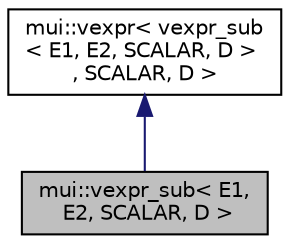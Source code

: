 digraph "mui::vexpr_sub&lt; E1, E2, SCALAR, D &gt;"
{
 // LATEX_PDF_SIZE
  edge [fontname="Helvetica",fontsize="10",labelfontname="Helvetica",labelfontsize="10"];
  node [fontname="Helvetica",fontsize="10",shape=record];
  Node1 [label="mui::vexpr_sub\< E1,\l E2, SCALAR, D \>",height=0.2,width=0.4,color="black", fillcolor="grey75", style="filled", fontcolor="black",tooltip=" "];
  Node2 -> Node1 [dir="back",color="midnightblue",fontsize="10",style="solid",fontname="Helvetica"];
  Node2 [label="mui::vexpr\< vexpr_sub\l\< E1, E2, SCALAR, D \>\l, SCALAR, D \>",height=0.2,width=0.4,color="black", fillcolor="white", style="filled",URL="$structmui_1_1vexpr.html",tooltip=" "];
}
